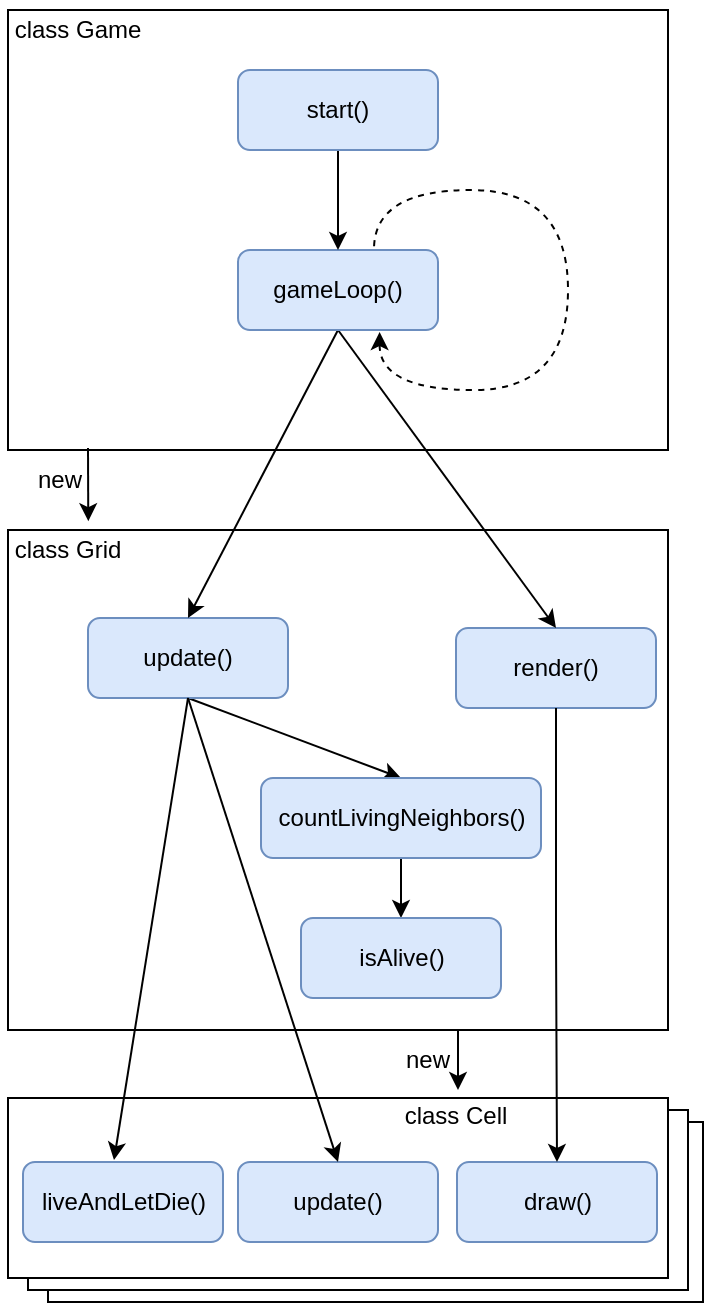 <mxfile version="26.0.9">
  <diagram name="Page-1" id="LaWHFWLeA8ltTFscaMyL">
    <mxGraphModel dx="707" dy="566" grid="1" gridSize="10" guides="1" tooltips="1" connect="1" arrows="1" fold="1" page="1" pageScale="1" pageWidth="850" pageHeight="1100" math="0" shadow="0">
      <root>
        <mxCell id="0" />
        <mxCell id="1" parent="0" />
        <mxCell id="gm8WBRlXmR8NpAHpHh1z-33" value="" style="rounded=0;whiteSpace=wrap;html=1;" parent="1" vertex="1">
          <mxGeometry x="180" y="746" width="327.5" height="90" as="geometry" />
        </mxCell>
        <mxCell id="gm8WBRlXmR8NpAHpHh1z-27" value="" style="rounded=0;whiteSpace=wrap;html=1;" parent="1" vertex="1">
          <mxGeometry x="170" y="740" width="330" height="90" as="geometry" />
        </mxCell>
        <mxCell id="gm8WBRlXmR8NpAHpHh1z-13" value="" style="rounded=0;whiteSpace=wrap;html=1;" parent="1" vertex="1">
          <mxGeometry x="160" y="450" width="330" height="250" as="geometry" />
        </mxCell>
        <mxCell id="gm8WBRlXmR8NpAHpHh1z-20" style="rounded=0;orthogonalLoop=1;jettySize=auto;html=1;exitX=0.5;exitY=1;exitDx=0;exitDy=0;entryX=0.5;entryY=0;entryDx=0;entryDy=0;" parent="1" source="gm8WBRlXmR8NpAHpHh1z-14" target="gm8WBRlXmR8NpAHpHh1z-15" edge="1">
          <mxGeometry relative="1" as="geometry" />
        </mxCell>
        <mxCell id="gm8WBRlXmR8NpAHpHh1z-14" value="update()" style="rounded=1;whiteSpace=wrap;html=1;fillColor=#dae8fc;strokeColor=#6c8ebf;" parent="1" vertex="1">
          <mxGeometry x="200" y="494" width="100" height="40" as="geometry" />
        </mxCell>
        <mxCell id="gm8WBRlXmR8NpAHpHh1z-24" style="edgeStyle=orthogonalEdgeStyle;rounded=0;orthogonalLoop=1;jettySize=auto;html=1;exitX=0.5;exitY=1;exitDx=0;exitDy=0;" parent="1" source="gm8WBRlXmR8NpAHpHh1z-15" target="gm8WBRlXmR8NpAHpHh1z-23" edge="1">
          <mxGeometry relative="1" as="geometry" />
        </mxCell>
        <mxCell id="gm8WBRlXmR8NpAHpHh1z-15" value="countLivingNeighbors()" style="rounded=1;whiteSpace=wrap;html=1;fillColor=#dae8fc;strokeColor=#6c8ebf;" parent="1" vertex="1">
          <mxGeometry x="286.5" y="574" width="140" height="40" as="geometry" />
        </mxCell>
        <mxCell id="gm8WBRlXmR8NpAHpHh1z-17" value="render()" style="rounded=1;whiteSpace=wrap;html=1;fillColor=#dae8fc;strokeColor=#6c8ebf;" parent="1" vertex="1">
          <mxGeometry x="384" y="499" width="100" height="40" as="geometry" />
        </mxCell>
        <mxCell id="gm8WBRlXmR8NpAHpHh1z-23" value="isAlive()" style="rounded=1;whiteSpace=wrap;html=1;fillColor=#dae8fc;strokeColor=#6c8ebf;" parent="1" vertex="1">
          <mxGeometry x="306.5" y="644" width="100" height="40" as="geometry" />
        </mxCell>
        <mxCell id="gm8WBRlXmR8NpAHpHh1z-25" value="" style="rounded=0;whiteSpace=wrap;html=1;" parent="1" vertex="1">
          <mxGeometry x="160" y="734" width="330" height="90" as="geometry" />
        </mxCell>
        <mxCell id="gm8WBRlXmR8NpAHpHh1z-26" value="draw()" style="rounded=1;whiteSpace=wrap;html=1;fillColor=#dae8fc;strokeColor=#6c8ebf;" parent="1" vertex="1">
          <mxGeometry x="384.5" y="766" width="100" height="40" as="geometry" />
        </mxCell>
        <mxCell id="gm8WBRlXmR8NpAHpHh1z-28" style="edgeStyle=orthogonalEdgeStyle;rounded=0;orthogonalLoop=1;jettySize=auto;html=1;exitX=0.5;exitY=1;exitDx=0;exitDy=0;entryX=0.5;entryY=0;entryDx=0;entryDy=0;" parent="1" source="gm8WBRlXmR8NpAHpHh1z-17" target="gm8WBRlXmR8NpAHpHh1z-26" edge="1">
          <mxGeometry relative="1" as="geometry">
            <mxPoint x="415" y="609" as="sourcePoint" />
          </mxGeometry>
        </mxCell>
        <mxCell id="gm8WBRlXmR8NpAHpHh1z-30" value="class Cell" style="text;html=1;align=center;verticalAlign=middle;whiteSpace=wrap;rounded=0;" parent="1" vertex="1">
          <mxGeometry x="354" y="728" width="60" height="30" as="geometry" />
        </mxCell>
        <mxCell id="gm8WBRlXmR8NpAHpHh1z-31" value="class Grid" style="text;html=1;align=center;verticalAlign=middle;whiteSpace=wrap;rounded=0;" parent="1" vertex="1">
          <mxGeometry x="160" y="445" width="60" height="30" as="geometry" />
        </mxCell>
        <mxCell id="gm8WBRlXmR8NpAHpHh1z-34" value="" style="rounded=0;whiteSpace=wrap;html=1;" parent="1" vertex="1">
          <mxGeometry x="160" y="190" width="330" height="220" as="geometry" />
        </mxCell>
        <mxCell id="gm8WBRlXmR8NpAHpHh1z-35" value="class Game" style="text;html=1;align=center;verticalAlign=middle;whiteSpace=wrap;rounded=0;" parent="1" vertex="1">
          <mxGeometry x="160" y="185" width="70" height="30" as="geometry" />
        </mxCell>
        <mxCell id="gm8WBRlXmR8NpAHpHh1z-40" style="rounded=0;orthogonalLoop=1;jettySize=auto;html=1;exitX=0.5;exitY=1;exitDx=0;exitDy=0;entryX=0.5;entryY=0;entryDx=0;entryDy=0;" parent="1" source="gm8WBRlXmR8NpAHpHh1z-36" target="gm8WBRlXmR8NpAHpHh1z-14" edge="1">
          <mxGeometry relative="1" as="geometry" />
        </mxCell>
        <mxCell id="gm8WBRlXmR8NpAHpHh1z-41" style="rounded=0;orthogonalLoop=1;jettySize=auto;html=1;exitX=0.5;exitY=1;exitDx=0;exitDy=0;entryX=0.5;entryY=0;entryDx=0;entryDy=0;" parent="1" source="gm8WBRlXmR8NpAHpHh1z-36" target="gm8WBRlXmR8NpAHpHh1z-17" edge="1">
          <mxGeometry relative="1" as="geometry" />
        </mxCell>
        <mxCell id="gm8WBRlXmR8NpAHpHh1z-36" value="gameLoop()" style="rounded=1;whiteSpace=wrap;html=1;fillColor=#dae8fc;strokeColor=#6c8ebf;glass=0;shadow=0;" parent="1" vertex="1">
          <mxGeometry x="275" y="310" width="100" height="40" as="geometry" />
        </mxCell>
        <mxCell id="gm8WBRlXmR8NpAHpHh1z-39" style="rounded=0;orthogonalLoop=1;jettySize=auto;html=1;exitX=0.5;exitY=1;exitDx=0;exitDy=0;entryX=0.5;entryY=0;entryDx=0;entryDy=0;" parent="1" source="gm8WBRlXmR8NpAHpHh1z-37" target="gm8WBRlXmR8NpAHpHh1z-36" edge="1">
          <mxGeometry relative="1" as="geometry" />
        </mxCell>
        <mxCell id="gm8WBRlXmR8NpAHpHh1z-37" value="start()" style="rounded=1;whiteSpace=wrap;html=1;fillColor=#dae8fc;strokeColor=#6c8ebf;" parent="1" vertex="1">
          <mxGeometry x="275" y="220" width="100" height="40" as="geometry" />
        </mxCell>
        <mxCell id="gm8WBRlXmR8NpAHpHh1z-38" value="" style="endArrow=none;html=1;rounded=0;edgeStyle=orthogonalEdgeStyle;curved=1;exitX=0.708;exitY=1.025;exitDx=0;exitDy=0;entryX=0.68;entryY=-0.009;entryDx=0;entryDy=0;dashed=1;targetPerimeterSpacing=1;endFill=1;startFill=1;startArrow=classic;exitPerimeter=0;entryPerimeter=0;" parent="1" source="gm8WBRlXmR8NpAHpHh1z-36" target="gm8WBRlXmR8NpAHpHh1z-36" edge="1">
          <mxGeometry width="50" height="50" relative="1" as="geometry">
            <mxPoint x="395.76" y="360" as="sourcePoint" />
            <mxPoint x="445.76" y="310" as="targetPoint" />
            <Array as="points">
              <mxPoint x="346" y="380" />
              <mxPoint x="440" y="380" />
              <mxPoint x="440" y="280" />
              <mxPoint x="343" y="280" />
            </Array>
          </mxGeometry>
        </mxCell>
        <mxCell id="gm8WBRlXmR8NpAHpHh1z-43" value="" style="endArrow=classic;html=1;rounded=0;entryX=0.669;entryY=0.019;entryDx=0;entryDy=0;entryPerimeter=0;" parent="1" target="gm8WBRlXmR8NpAHpHh1z-31" edge="1">
          <mxGeometry width="50" height="50" relative="1" as="geometry">
            <mxPoint x="200" y="409" as="sourcePoint" />
            <mxPoint x="200" y="440" as="targetPoint" />
          </mxGeometry>
        </mxCell>
        <mxCell id="gm8WBRlXmR8NpAHpHh1z-45" value="new" style="text;html=1;align=center;verticalAlign=middle;whiteSpace=wrap;rounded=0;" parent="1" vertex="1">
          <mxGeometry x="156" y="410" width="60" height="30" as="geometry" />
        </mxCell>
        <mxCell id="gm8WBRlXmR8NpAHpHh1z-46" value="new" style="text;html=1;align=center;verticalAlign=middle;whiteSpace=wrap;rounded=0;" parent="1" vertex="1">
          <mxGeometry x="340" y="700" width="60" height="30" as="geometry" />
        </mxCell>
        <mxCell id="gm8WBRlXmR8NpAHpHh1z-47" value="" style="endArrow=classic;html=1;rounded=0;exitX=0.75;exitY=0;exitDx=0;exitDy=0;" parent="1" source="gm8WBRlXmR8NpAHpHh1z-46" edge="1">
          <mxGeometry width="50" height="50" relative="1" as="geometry">
            <mxPoint x="550" y="650" as="sourcePoint" />
            <mxPoint x="385" y="730" as="targetPoint" />
            <Array as="points">
              <mxPoint x="385" y="720" />
            </Array>
          </mxGeometry>
        </mxCell>
        <mxCell id="4BrPfXsI2hEZ4emKBVd3-1" value="liveAndLetDie()" style="rounded=1;whiteSpace=wrap;html=1;fillColor=#dae8fc;strokeColor=#6c8ebf;" vertex="1" parent="1">
          <mxGeometry x="167.5" y="766" width="100" height="40" as="geometry" />
        </mxCell>
        <mxCell id="4BrPfXsI2hEZ4emKBVd3-2" value="update()&lt;span style=&quot;color: rgba(0, 0, 0, 0); font-family: monospace; font-size: 0px; text-align: start; text-wrap: nowrap;&quot;&gt;%3CmxGraphModel%3E%3Croot%3E%3CmxCell%20id%3D%220%22%2F%3E%3CmxCell%20id%3D%221%22%20parent%3D%220%22%2F%3E%3CmxCell%20id%3D%222%22%20value%3D%22draw()%22%20style%3D%22rounded%3D1%3BwhiteSpace%3Dwrap%3Bhtml%3D1%3BfillColor%3D%23dae8fc%3BstrokeColor%3D%236c8ebf%3B%22%20vertex%3D%221%22%20parent%3D%221%22%3E%3CmxGeometry%20x%3D%22365%22%20y%3D%22766%22%20width%3D%22100%22%20height%3D%2240%22%20as%3D%22geometry%22%2F%3E%3C%2FmxCell%3E%3C%2Froot%3E%3C%2FmxGraphModel%3E&lt;/span&gt;" style="rounded=1;whiteSpace=wrap;html=1;fillColor=#dae8fc;strokeColor=#6c8ebf;" vertex="1" parent="1">
          <mxGeometry x="275" y="766" width="100" height="40" as="geometry" />
        </mxCell>
        <mxCell id="4BrPfXsI2hEZ4emKBVd3-4" value="" style="endArrow=classic;html=1;rounded=0;exitX=0.5;exitY=1;exitDx=0;exitDy=0;entryX=0.455;entryY=-0.024;entryDx=0;entryDy=0;entryPerimeter=0;" edge="1" parent="1" source="gm8WBRlXmR8NpAHpHh1z-14" target="4BrPfXsI2hEZ4emKBVd3-1">
          <mxGeometry width="50" height="50" relative="1" as="geometry">
            <mxPoint x="190" y="650" as="sourcePoint" />
            <mxPoint x="240" y="600" as="targetPoint" />
          </mxGeometry>
        </mxCell>
        <mxCell id="4BrPfXsI2hEZ4emKBVd3-5" value="" style="endArrow=classic;html=1;rounded=0;exitX=0.5;exitY=1;exitDx=0;exitDy=0;entryX=0.5;entryY=0;entryDx=0;entryDy=0;" edge="1" parent="1" source="gm8WBRlXmR8NpAHpHh1z-14" target="4BrPfXsI2hEZ4emKBVd3-2">
          <mxGeometry width="50" height="50" relative="1" as="geometry">
            <mxPoint x="50" y="630" as="sourcePoint" />
            <mxPoint x="100" y="580" as="targetPoint" />
          </mxGeometry>
        </mxCell>
      </root>
    </mxGraphModel>
  </diagram>
</mxfile>
